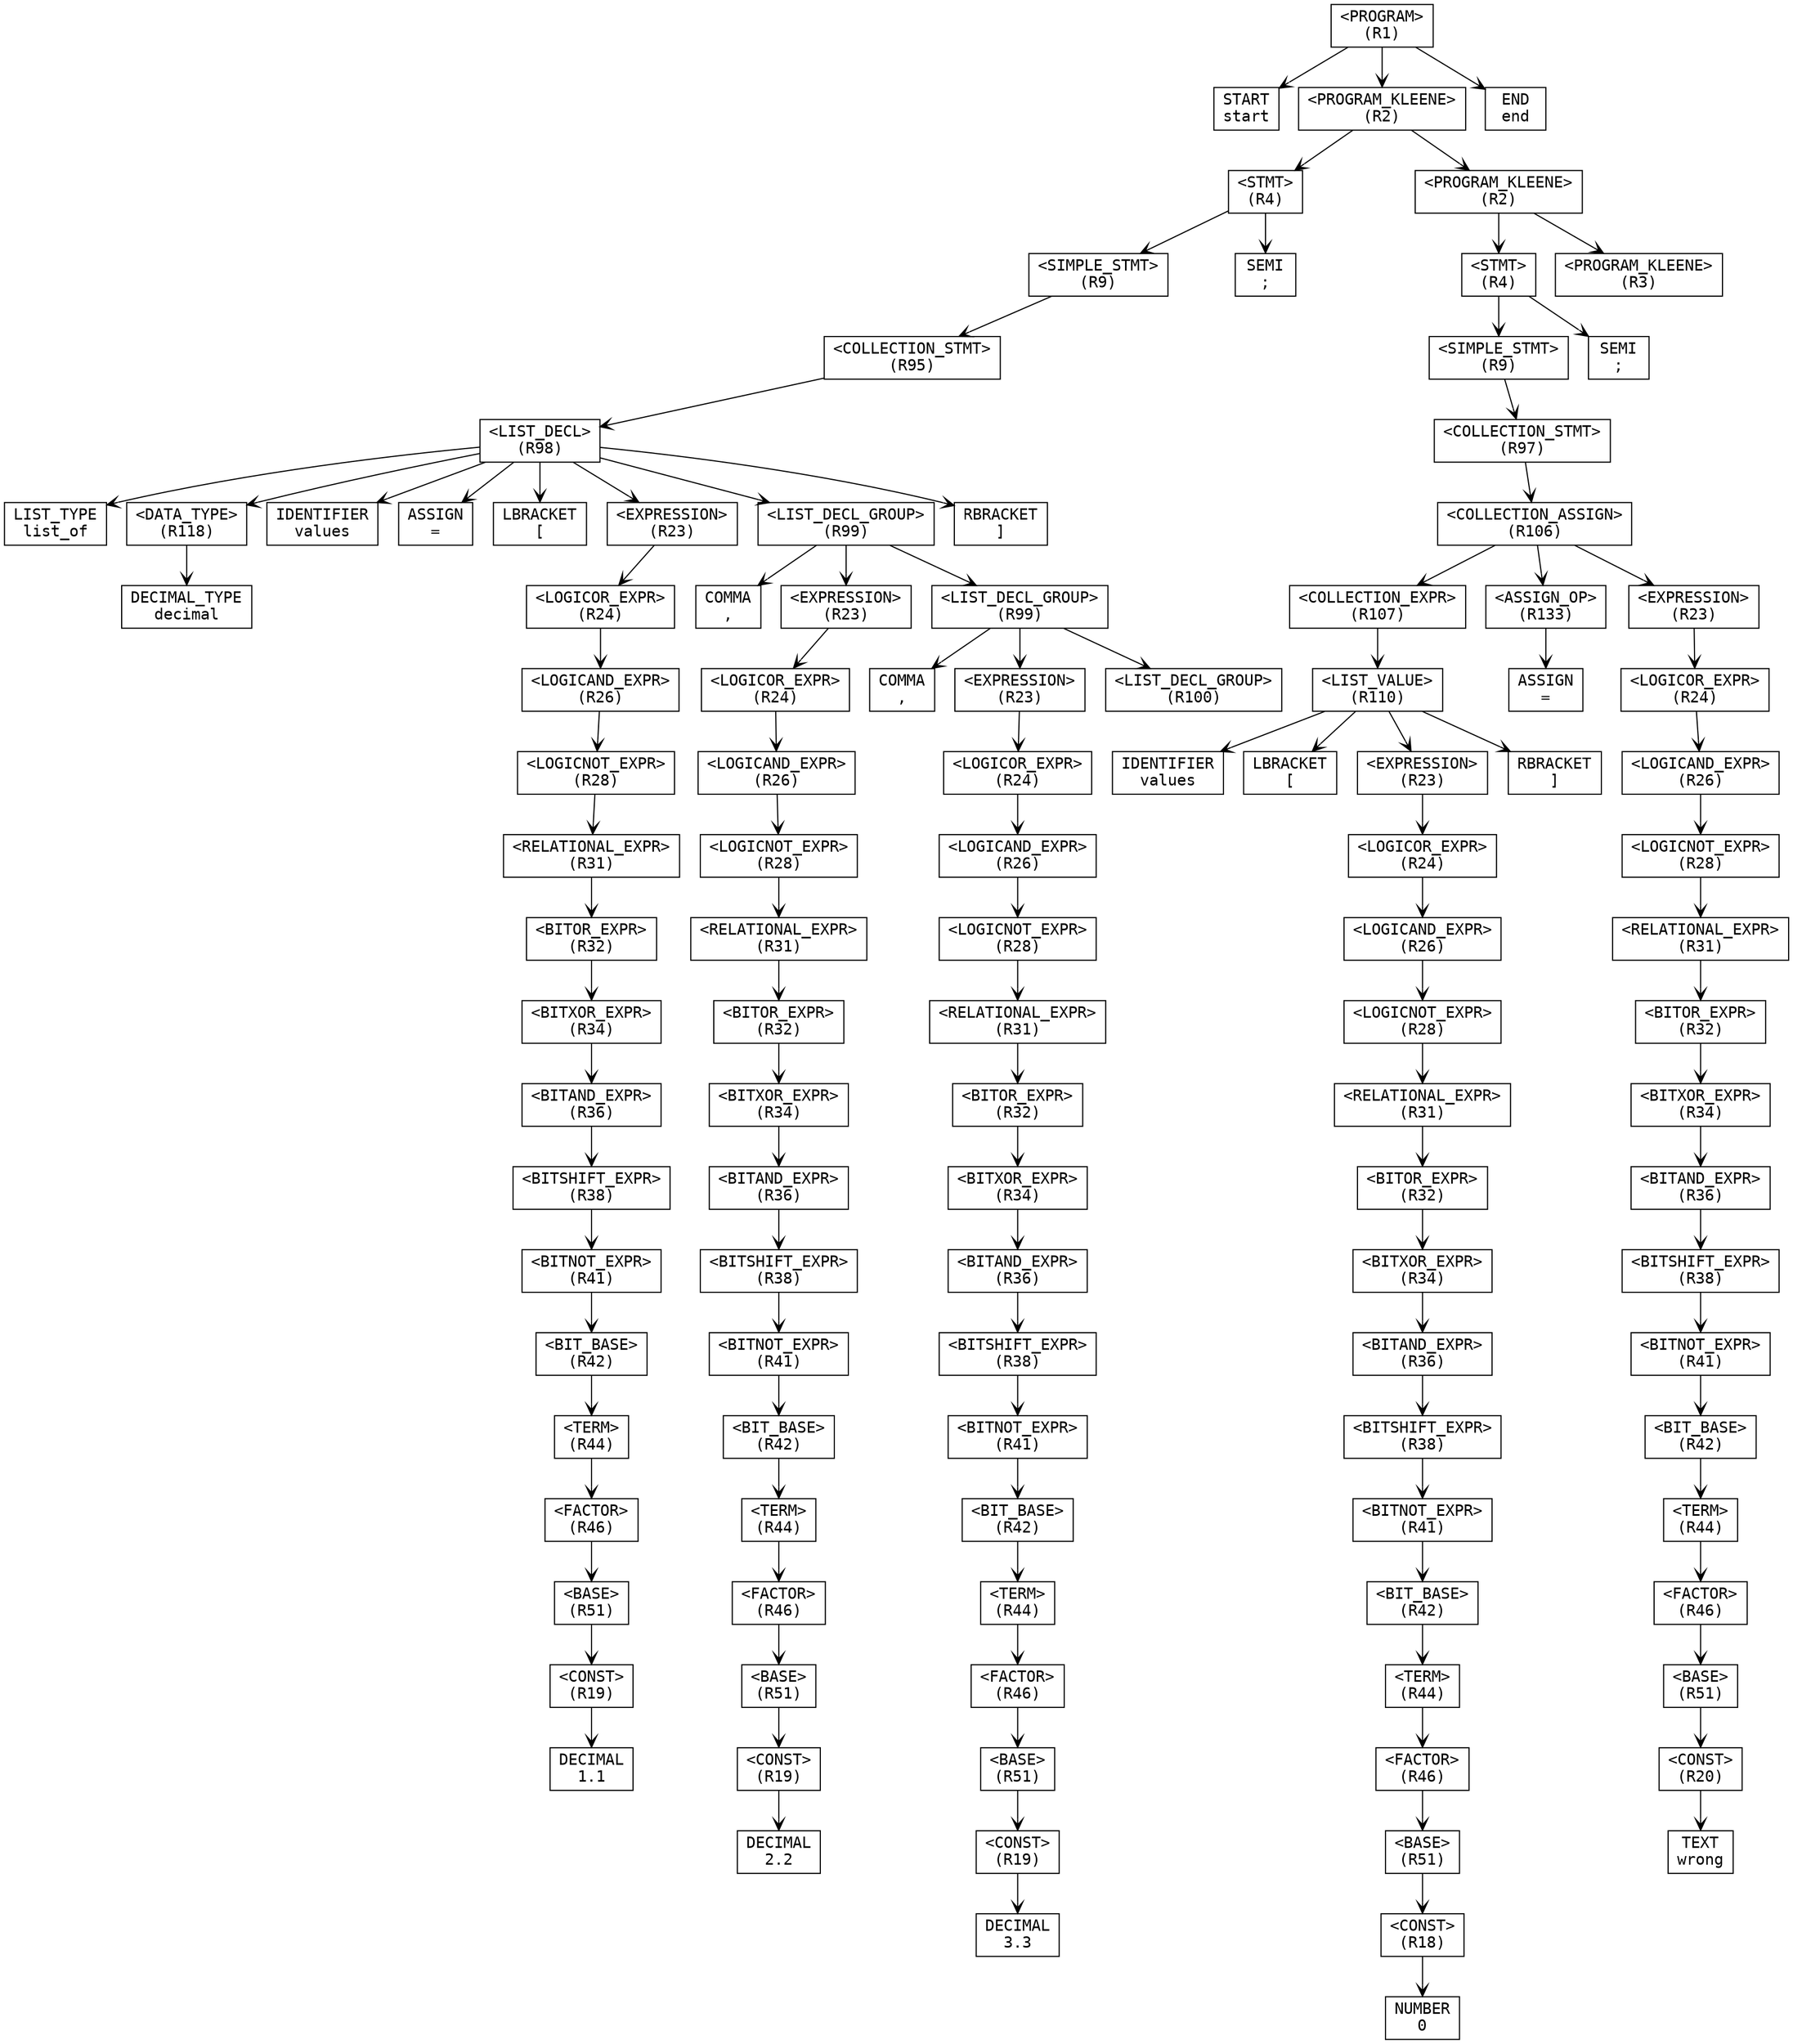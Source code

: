 digraph ParseTree {
  node [shape=box, fontname="Courier"];
  edge [arrowhead=vee];
  n1099975486 [label="<PROGRAM>\n(R1)"];
  n1692310401 [label="START\nstart"];
  n1099975486 -> n1692310401;
  n485081469 [label="<PROGRAM_KLEENE>\n(R2)"];
  n1356608316 [label="<STMT>\n(R4)"];
  n1485080858 [label="<SIMPLE_STMT>\n(R9)"];
  n1182232665 [label="<COLLECTION_STMT>\n(R95)"];
  n340239299 [label="<LIST_DECL>\n(R98)"];
  n624113572 [label="LIST_TYPE\nlist_of"];
  n340239299 -> n624113572;
  n1501800001 [label="<DATA_TYPE>\n(R118)"];
  n604758160 [label="DECIMAL_TYPE\ndecimal"];
  n1501800001 -> n604758160;
  n340239299 -> n1501800001;
  n226166377 [label="IDENTIFIER\nvalues"];
  n340239299 -> n226166377;
  n826908277 [label="ASSIGN\n="];
  n340239299 -> n826908277;
  n1975293875 [label="LBRACKET\n["];
  n340239299 -> n1975293875;
  n248047348 [label="<EXPRESSION>\n(R23)"];
  n1532358922 [label="<LOGICOR_EXPR>\n(R24)"];
  n638744099 [label="<LOGICAND_EXPR>\n(R26)"];
  n922905693 [label="<LOGICNOT_EXPR>\n(R28)"];
  n2117387023 [label="<RELATIONAL_EXPR>\n(R31)"];
  n169717858 [label="<BITOR_EXPR>\n(R32)"];
  n1066101868 [label="<BITXOR_EXPR>\n(R34)"];
  n458202948 [label="<BITAND_EXPR>\n(R36)"];
  n1136331673 [label="<BITSHIFT_EXPR>\n(R38)"];
  n608316716 [label="<BITNOT_EXPR>\n(R41)"];
  n1078910404 [label="<BIT_BASE>\n(R42)"];
  n664592182 [label="<TERM>\n(R44)"];
  n1012989855 [label="<FACTOR>\n(R46)"];
  n167681650 [label="<BASE>\n(R51)"];
  n1063834228 [label="<CONST>\n(R19)"];
  n2127351744 [label="DECIMAL\n1.1"];
  n1063834228 -> n2127351744;
  n167681650 -> n1063834228;
  n1012989855 -> n167681650;
  n664592182 -> n1012989855;
  n1078910404 -> n664592182;
  n608316716 -> n1078910404;
  n1136331673 -> n608316716;
  n458202948 -> n1136331673;
  n1066101868 -> n458202948;
  n169717858 -> n1066101868;
  n2117387023 -> n169717858;
  n922905693 -> n2117387023;
  n638744099 -> n922905693;
  n1532358922 -> n638744099;
  n248047348 -> n1532358922;
  n340239299 -> n248047348;
  n1164663681 [label="<LIST_DECL_GROUP>\n(R99)"];
  n941314128 [label="COMMA\n,"];
  n1164663681 -> n941314128;
  n1092214357 [label="<EXPRESSION>\n(R23)"];
  n1504951161 [label="<LOGICOR_EXPR>\n(R24)"];
  n1176192157 [label="<LOGICAND_EXPR>\n(R26)"];
  n610276830 [label="<LOGICNOT_EXPR>\n(R28)"];
  n730106993 [label="<RELATIONAL_EXPR>\n(R31)"];
  n1873318411 [label="<BITOR_EXPR>\n(R32)"];
  n1938492623 [label="<BITXOR_EXPR>\n(R34)"];
  n1465985413 [label="<BITAND_EXPR>\n(R36)"];
  n1485422620 [label="<BITSHIFT_EXPR>\n(R38)"];
  n1939487180 [label="<BITNOT_EXPR>\n(R41)"];
  n1482468868 [label="<BIT_BASE>\n(R42)"];
  n103778699 [label="<TERM>\n(R44)"];
  n279978098 [label="<FACTOR>\n(R46)"];
  n843460593 [label="<BASE>\n(R51)"];
  n265788211 [label="<CONST>\n(R19)"];
  n1976445075 [label="DECIMAL\n2.2"];
  n265788211 -> n1976445075;
  n843460593 -> n265788211;
  n279978098 -> n843460593;
  n103778699 -> n279978098;
  n1482468868 -> n103778699;
  n1939487180 -> n1482468868;
  n1485422620 -> n1939487180;
  n1465985413 -> n1485422620;
  n1938492623 -> n1465985413;
  n1873318411 -> n1938492623;
  n730106993 -> n1873318411;
  n610276830 -> n730106993;
  n1176192157 -> n610276830;
  n1504951161 -> n1176192157;
  n1092214357 -> n1504951161;
  n1164663681 -> n1092214357;
  n1693197800 [label="<LIST_DECL_GROUP>\n(R99)"];
  n1733732131 [label="COMMA\n,"];
  n1693197800 -> n1733732131;
  n1424729849 [label="<EXPRESSION>\n(R23)"];
  n1348830791 [label="<LOGICOR_EXPR>\n(R24)"];
  n1428372166 [label="<LOGICAND_EXPR>\n(R26)"];
  n127852798 [label="<LOGICNOT_EXPR>\n(R28)"];
  n248201882 [label="<RELATIONAL_EXPR>\n(R31)"];
  n1918937786 [label="<BITOR_EXPR>\n(R32)"];
  n1054427962 [label="<BITXOR_EXPR>\n(R34)"];
  n1311823119 [label="<BITAND_EXPR>\n(R36)"];
  n448496065 [label="<BITSHIFT_EXPR>\n(R38)"];
  n1836703062 [label="<BITNOT_EXPR>\n(R41)"];
  n428723032 [label="<BIT_BASE>\n(R42)"];
  n1365114315 [label="<TERM>\n(R44)"];
  n397331368 [label="<FACTOR>\n(R46)"];
  n882784102 [label="<BASE>\n(R51)"];
  n1128201638 [label="<CONST>\n(R19)"];
  n2100556719 [label="DECIMAL\n3.3"];
  n1128201638 -> n2100556719;
  n882784102 -> n1128201638;
  n397331368 -> n882784102;
  n1365114315 -> n397331368;
  n428723032 -> n1365114315;
  n1836703062 -> n428723032;
  n448496065 -> n1836703062;
  n1311823119 -> n448496065;
  n1054427962 -> n1311823119;
  n1918937786 -> n1054427962;
  n248201882 -> n1918937786;
  n127852798 -> n248201882;
  n1428372166 -> n127852798;
  n1348830791 -> n1428372166;
  n1424729849 -> n1348830791;
  n1693197800 -> n1424729849;
  n480347178 [label="<LIST_DECL_GROUP>\n(R100)"];
  n1693197800 -> n480347178;
  n1164663681 -> n1693197800;
  n340239299 -> n1164663681;
  n1505863135 [label="RBRACKET\n]"];
  n340239299 -> n1505863135;
  n1182232665 -> n340239299;
  n1485080858 -> n1182232665;
  n1356608316 -> n1485080858;
  n1831252108 [label="SEMI\n;"];
  n1356608316 -> n1831252108;
  n485081469 -> n1356608316;
  n258643980 [label="<PROGRAM_KLEENE>\n(R2)"];
  n536534303 [label="<STMT>\n(R4)"];
  n1262582882 [label="<SIMPLE_STMT>\n(R9)"];
  n331028310 [label="<COLLECTION_STMT>\n(R97)"];
  n1221220309 [label="<COLLECTION_ASSIGN>\n(R106)"];
  n26307062 [label="<COLLECTION_EXPR>\n(R107)"];
  n1106487242 [label="<LIST_VALUE>\n(R110)"];
  n179902725 [label="IDENTIFIER\nvalues"];
  n1106487242 -> n179902725;
  n282559352 [label="LBRACKET\n["];
  n1106487242 -> n282559352;
  n444831309 [label="<EXPRESSION>\n(R23)"];
  n1175629600 [label="<LOGICOR_EXPR>\n(R24)"];
  n69330902 [label="<LOGICAND_EXPR>\n(R26)"];
  n683763817 [label="<LOGICNOT_EXPR>\n(R28)"];
  n787915458 [label="<RELATIONAL_EXPR>\n(R31)"];
  n2102289299 [label="<BITOR_EXPR>\n(R32)"];
  n1985623227 [label="<BITXOR_EXPR>\n(R34)"];
  n1442547769 [label="<BITAND_EXPR>\n(R36)"];
  n1317060854 [label="<BITSHIFT_EXPR>\n(R38)"];
  n1079795790 [label="<BITNOT_EXPR>\n(R41)"];
  n1736731410 [label="<BIT_BASE>\n(R42)"];
  n1849134491 [label="<TERM>\n(R44)"];
  n653813723 [label="<FACTOR>\n(R46)"];
  n92618074 [label="<BASE>\n(R51)"];
  n1100810755 [label="<CONST>\n(R18)"];
  n328469758 [label="NUMBER\n0"];
  n1100810755 -> n328469758;
  n92618074 -> n1100810755;
  n653813723 -> n92618074;
  n1849134491 -> n653813723;
  n1736731410 -> n1849134491;
  n1079795790 -> n1736731410;
  n1317060854 -> n1079795790;
  n1442547769 -> n1317060854;
  n1985623227 -> n1442547769;
  n2102289299 -> n1985623227;
  n787915458 -> n2102289299;
  n683763817 -> n787915458;
  n69330902 -> n683763817;
  n1175629600 -> n69330902;
  n444831309 -> n1175629600;
  n1106487242 -> n444831309;
  n1983346664 [label="RBRACKET\n]"];
  n1106487242 -> n1983346664;
  n26307062 -> n1106487242;
  n1221220309 -> n26307062;
  n1526004633 [label="<ASSIGN_OP>\n(R133)"];
  n1938833366 [label="ASSIGN\n="];
  n1526004633 -> n1938833366;
  n1221220309 -> n1526004633;
  n1087389350 [label="<EXPRESSION>\n(R23)"];
  n227907939 [label="<LOGICOR_EXPR>\n(R24)"];
  n1891664763 [label="<LOGICAND_EXPR>\n(R26)"];
  n39611450 [label="<LOGICNOT_EXPR>\n(R28)"];
  n1127765977 [label="<RELATIONAL_EXPR>\n(R31)"];
  n1657245788 [label="<BITOR_EXPR>\n(R32)"];
  n375921700 [label="<BITXOR_EXPR>\n(R34)"];
  n1999937391 [label="<BITAND_EXPR>\n(R36)"];
  n1991477455 [label="<BITSHIFT_EXPR>\n(R38)"];
  n682144565 [label="<BITNOT_EXPR>\n(R41)"];
  n2121728824 [label="<BIT_BASE>\n(R42)"];
  n761996414 [label="<TERM>\n(R44)"];
  n1198798060 [label="<FACTOR>\n(R46)"];
  n707270188 [label="<BASE>\n(R51)"];
  n1820376722 [label="<CONST>\n(R20)"];
  n406601640 [label="TEXT\nwrong"];
  n1820376722 -> n406601640;
  n707270188 -> n1820376722;
  n1198798060 -> n707270188;
  n761996414 -> n1198798060;
  n2121728824 -> n761996414;
  n682144565 -> n2121728824;
  n1991477455 -> n682144565;
  n1999937391 -> n1991477455;
  n375921700 -> n1999937391;
  n1657245788 -> n375921700;
  n1127765977 -> n1657245788;
  n39611450 -> n1127765977;
  n1891664763 -> n39611450;
  n227907939 -> n1891664763;
  n1087389350 -> n227907939;
  n1221220309 -> n1087389350;
  n331028310 -> n1221220309;
  n1262582882 -> n331028310;
  n536534303 -> n1262582882;
  n2114566935 [label="SEMI\n;"];
  n536534303 -> n2114566935;
  n258643980 -> n536534303;
  n351947660 [label="<PROGRAM_KLEENE>\n(R3)"];
  n258643980 -> n351947660;
  n485081469 -> n258643980;
  n1099975486 -> n485081469;
  n2103903151 [label="END\nend"];
  n1099975486 -> n2103903151;
}